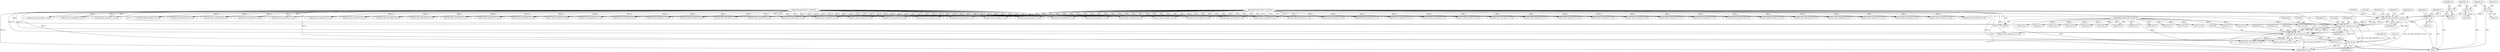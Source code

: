 digraph "0_openssl_a7a44ba55cb4f884c6bc9ceac90072dea38e66d0_0@array" {
"1000155" [label="(Call,r[1]=c2)"];
"1000145" [label="(Call,mul_add_c(a[1],b[0],c2,c3,c1))"];
"1000102" [label="(MethodParameterIn,BN_ULONG *a)"];
"1000117" [label="(Call,mul_add_c(a[0],b[0],c1,c2,c3))"];
"1000103" [label="(MethodParameterIn,BN_ULONG *b)"];
"1000108" [label="(Call,c1=0)"];
"1000111" [label="(Call,c2=0)"];
"1000114" [label="(Call,c3=0)"];
"1000135" [label="(Call,mul_add_c(a[0],b[1],c2,c3,c1))"];
"1000132" [label="(Call,c1=0)"];
"1000101" [label="(MethodParameterIn,BN_ULONG *r)"];
"1000727" [label="(Call,mul_add_c(a[3],b[7],c2,c3,c1))"];
"1000679" [label="(Call,r[9]=c1)"];
"1000121" [label="(Call,b[0])"];
"1000221" [label="(Call,mul_add_c(a[2],b[1],c1,c2,c3))"];
"1000571" [label="(Call,mul_add_c(a[4],b[4],c3,c1,c2))"];
"1000112" [label="(Identifier,c2)"];
"1000127" [label="(Call,r[0]=c1)"];
"1000591" [label="(Call,mul_add_c(a[2],b[6],c3,c1,c2))"];
"1000113" [label="(Literal,0)"];
"1000831" [label="(Call,mul_add_c(a[6],b[7],c2,c3,c1))"];
"1000126" [label="(Identifier,c3)"];
"1000649" [label="(Call,mul_add_c(a[5],b[4],c1,c2,c3))"];
"1000115" [label="(Identifier,c3)"];
"1000859" [label="(Call,mul_add_c(a[7],b[7],c3,c1,c2))"];
"1000135" [label="(Call,mul_add_c(a[0],b[1],c2,c3,c1))"];
"1000118" [label="(Call,a[0])"];
"1000669" [label="(Call,mul_add_c(a[7],b[2],c1,c2,c3))"];
"1000103" [label="(MethodParameterIn,BN_ULONG *b)"];
"1000717" [label="(Call,mul_add_c(a[4],b[6],c2,c3,c1))"];
"1000561" [label="(Call,mul_add_c(a[5],b[3],c3,c1,c2))"];
"1000132" [label="(Call,c1=0)"];
"1000415" [label="(Call,mul_add_c(a[2],b[4],c1,c2,c3))"];
"1000104" [label="(Block,)"];
"1000307" [label="(Call,mul_add_c(a[0],b[5],c3,c1,c2))"];
"1000134" [label="(Literal,0)"];
"1000745" [label="(Call,mul_add_c(a[4],b[7],c3,c1,c2))"];
"1000533" [label="(Call,r[7]=c2)"];
"1000765" [label="(Call,mul_add_c(a[6],b[5],c3,c1,c2))"];
"1000813" [label="(Call,mul_add_c(a[5],b[7],c1,c2,c3))"];
"1000395" [label="(Call,mul_add_c(a[4],b[2],c1,c2,c3))"];
"1000639" [label="(Call,mul_add_c(a[4],b[5],c1,c2,c3))"];
"1000146" [label="(Call,a[1])"];
"1000785" [label="(Call,r[11]=c3)"];
"1000161" [label="(Identifier,c2)"];
"1000259" [label="(Call,mul_add_c(a[3],b[1],c2,c3,c1))"];
"1000124" [label="(Identifier,c1)"];
"1000249" [label="(Call,mul_add_c(a[4],b[0],c2,c3,c1))"];
"1000111" [label="(Call,c2=0)"];
"1000155" [label="(Call,r[1]=c2)"];
"1000551" [label="(Call,mul_add_c(a[6],b[2],c3,c1,c2))"];
"1000707" [label="(Call,mul_add_c(a[5],b[5],c2,c3,c1))"];
"1000279" [label="(Call,mul_add_c(a[1],b[3],c2,c3,c1))"];
"1000241" [label="(Call,r[3]=c1)"];
"1000851" [label="(Call,r[13]=c2)"];
"1000619" [label="(Call,mul_add_c(a[2],b[7],c1,c2,c3))"];
"1000405" [label="(Call,mul_add_c(a[3],b[3],c1,c2,c3))"];
"1000183" [label="(Call,mul_add_c(a[0],b[2],c3,c1,c2))"];
"1000114" [label="(Call,c3=0)"];
"1000473" [label="(Call,mul_add_c(a[2],b[5],c2,c3,c1))"];
"1000143" [label="(Identifier,c3)"];
"1000136" [label="(Call,a[0])"];
"1000874" [label="(Call,r[15]=c1)"];
"1000425" [label="(Call,mul_add_c(a[1],b[5],c1,c2,c3))"];
"1000157" [label="(Identifier,r)"];
"1000116" [label="(Literal,0)"];
"1000156" [label="(Call,r[1])"];
"1000327" [label="(Call,mul_add_c(a[2],b[3],c3,c1,c2))"];
"1000463" [label="(Call,mul_add_c(a[1],b[6],c2,c3,c1))"];
"1000110" [label="(Literal,0)"];
"1000154" [label="(Identifier,c1)"];
"1000149" [label="(Call,b[0])"];
"1000755" [label="(Call,mul_add_c(a[5],b[6],c3,c1,c2))"];
"1000142" [label="(Identifier,c2)"];
"1000299" [label="(Call,r[4]=c2)"];
"1000581" [label="(Call,mul_add_c(a[3],b[5],c3,c1,c2))"];
"1000137" [label="(Identifier,a)"];
"1000687" [label="(Call,mul_add_c(a[7],b[3],c2,c3,c1))"];
"1000153" [label="(Identifier,c3)"];
"1000108" [label="(Call,c1=0)"];
"1000375" [label="(Call,mul_add_c(a[6],b[0],c1,c2,c3))"];
"1000201" [label="(Call,mul_add_c(a[0],b[3],c1,c2,c3))"];
"1000101" [label="(MethodParameterIn,BN_ULONG *r)"];
"1000629" [label="(Call,mul_add_c(a[3],b[6],c1,c2,c3))"];
"1000119" [label="(Identifier,a)"];
"1000503" [label="(Call,mul_add_c(a[5],b[2],c2,c3,c1))"];
"1000601" [label="(Call,mul_add_c(a[1],b[7],c3,c1,c2))"];
"1000231" [label="(Call,mul_add_c(a[3],b[0],c1,c2,c3))"];
"1000869" [label="(Call,r[14]=c3)"];
"1000841" [label="(Call,mul_add_c(a[7],b[6],c2,c3,c1))"];
"1000523" [label="(Call,mul_add_c(a[7],b[0],c2,c3,c1))"];
"1000109" [label="(Identifier,c1)"];
"1000317" [label="(Call,mul_add_c(a[1],b[4],c3,c1,c2))"];
"1000357" [label="(Call,mul_add_c(a[5],b[0],c3,c1,c2))"];
"1000793" [label="(Call,mul_add_c(a[7],b[5],c1,c2,c3))"];
"1000775" [label="(Call,mul_add_c(a[7],b[4],c3,c1,c2))"];
"1000483" [label="(Call,mul_add_c(a[3],b[4],c2,c3,c1))"];
"1000147" [label="(Identifier,a)"];
"1000823" [label="(Call,r[12]=c1)"];
"1000129" [label="(Identifier,r)"];
"1000193" [label="(Call,r[2]=c3)"];
"1000145" [label="(Call,mul_add_c(a[1],b[0],c2,c3,c1))"];
"1000697" [label="(Call,mul_add_c(a[6],b[4],c2,c3,c1))"];
"1000737" [label="(Call,r[10]=c2)"];
"1000117" [label="(Call,mul_add_c(a[0],b[0],c1,c2,c3))"];
"1000493" [label="(Call,mul_add_c(a[4],b[3],c2,c3,c1))"];
"1000211" [label="(Call,mul_add_c(a[1],b[2],c1,c2,c3))"];
"1000453" [label="(Call,mul_add_c(a[0],b[7],c2,c3,c1))"];
"1000125" [label="(Identifier,c2)"];
"1000347" [label="(Call,mul_add_c(a[4],b[1],c3,c1,c2))"];
"1000435" [label="(Call,mul_add_c(a[0],b[6],c1,c2,c3))"];
"1000541" [label="(Call,mul_add_c(a[7],b[1],c3,c1,c2))"];
"1000144" [label="(Identifier,c1)"];
"1000163" [label="(Call,mul_add_c(a[2],b[0],c3,c1,c2))"];
"1000173" [label="(Call,mul_add_c(a[1],b[1],c3,c1,c2))"];
"1000289" [label="(Call,mul_add_c(a[0],b[4],c2,c3,c1))"];
"1000385" [label="(Call,mul_add_c(a[5],b[1],c1,c2,c3))"];
"1000367" [label="(Call,r[5]=c3)"];
"1000445" [label="(Call,r[6]=c1)"];
"1000139" [label="(Call,b[1])"];
"1000879" [label="(MethodReturn,void)"];
"1000513" [label="(Call,mul_add_c(a[6],b[1],c2,c3,c1))"];
"1000159" [label="(Identifier,c2)"];
"1000269" [label="(Call,mul_add_c(a[2],b[2],c2,c3,c1))"];
"1000133" [label="(Identifier,c1)"];
"1000803" [label="(Call,mul_add_c(a[6],b[6],c1,c2,c3))"];
"1000152" [label="(Identifier,c2)"];
"1000102" [label="(MethodParameterIn,BN_ULONG *a)"];
"1000611" [label="(Call,r[8]=c3)"];
"1000659" [label="(Call,mul_add_c(a[6],b[3],c1,c2,c3))"];
"1000337" [label="(Call,mul_add_c(a[3],b[2],c3,c1,c2))"];
"1000155" -> "1000104"  [label="AST: "];
"1000155" -> "1000159"  [label="CFG: "];
"1000156" -> "1000155"  [label="AST: "];
"1000159" -> "1000155"  [label="AST: "];
"1000161" -> "1000155"  [label="CFG: "];
"1000155" -> "1000879"  [label="DDG: r[1]"];
"1000145" -> "1000155"  [label="DDG: c2"];
"1000101" -> "1000155"  [label="DDG: r"];
"1000145" -> "1000104"  [label="AST: "];
"1000145" -> "1000154"  [label="CFG: "];
"1000146" -> "1000145"  [label="AST: "];
"1000149" -> "1000145"  [label="AST: "];
"1000152" -> "1000145"  [label="AST: "];
"1000153" -> "1000145"  [label="AST: "];
"1000154" -> "1000145"  [label="AST: "];
"1000157" -> "1000145"  [label="CFG: "];
"1000145" -> "1000879"  [label="DDG: mul_add_c(a[1],b[0],c2,c3,c1)"];
"1000102" -> "1000145"  [label="DDG: a"];
"1000117" -> "1000145"  [label="DDG: b[0]"];
"1000103" -> "1000145"  [label="DDG: b"];
"1000135" -> "1000145"  [label="DDG: c2"];
"1000135" -> "1000145"  [label="DDG: c3"];
"1000135" -> "1000145"  [label="DDG: c1"];
"1000145" -> "1000163"  [label="DDG: b[0]"];
"1000145" -> "1000163"  [label="DDG: c3"];
"1000145" -> "1000163"  [label="DDG: c1"];
"1000145" -> "1000173"  [label="DDG: a[1]"];
"1000102" -> "1000100"  [label="AST: "];
"1000102" -> "1000879"  [label="DDG: a"];
"1000102" -> "1000117"  [label="DDG: a"];
"1000102" -> "1000135"  [label="DDG: a"];
"1000102" -> "1000163"  [label="DDG: a"];
"1000102" -> "1000173"  [label="DDG: a"];
"1000102" -> "1000183"  [label="DDG: a"];
"1000102" -> "1000201"  [label="DDG: a"];
"1000102" -> "1000211"  [label="DDG: a"];
"1000102" -> "1000221"  [label="DDG: a"];
"1000102" -> "1000231"  [label="DDG: a"];
"1000102" -> "1000249"  [label="DDG: a"];
"1000102" -> "1000259"  [label="DDG: a"];
"1000102" -> "1000269"  [label="DDG: a"];
"1000102" -> "1000279"  [label="DDG: a"];
"1000102" -> "1000289"  [label="DDG: a"];
"1000102" -> "1000307"  [label="DDG: a"];
"1000102" -> "1000317"  [label="DDG: a"];
"1000102" -> "1000327"  [label="DDG: a"];
"1000102" -> "1000337"  [label="DDG: a"];
"1000102" -> "1000347"  [label="DDG: a"];
"1000102" -> "1000357"  [label="DDG: a"];
"1000102" -> "1000375"  [label="DDG: a"];
"1000102" -> "1000385"  [label="DDG: a"];
"1000102" -> "1000395"  [label="DDG: a"];
"1000102" -> "1000405"  [label="DDG: a"];
"1000102" -> "1000415"  [label="DDG: a"];
"1000102" -> "1000425"  [label="DDG: a"];
"1000102" -> "1000435"  [label="DDG: a"];
"1000102" -> "1000453"  [label="DDG: a"];
"1000102" -> "1000463"  [label="DDG: a"];
"1000102" -> "1000473"  [label="DDG: a"];
"1000102" -> "1000483"  [label="DDG: a"];
"1000102" -> "1000493"  [label="DDG: a"];
"1000102" -> "1000503"  [label="DDG: a"];
"1000102" -> "1000513"  [label="DDG: a"];
"1000102" -> "1000523"  [label="DDG: a"];
"1000102" -> "1000541"  [label="DDG: a"];
"1000102" -> "1000551"  [label="DDG: a"];
"1000102" -> "1000561"  [label="DDG: a"];
"1000102" -> "1000571"  [label="DDG: a"];
"1000102" -> "1000581"  [label="DDG: a"];
"1000102" -> "1000591"  [label="DDG: a"];
"1000102" -> "1000601"  [label="DDG: a"];
"1000102" -> "1000619"  [label="DDG: a"];
"1000102" -> "1000629"  [label="DDG: a"];
"1000102" -> "1000639"  [label="DDG: a"];
"1000102" -> "1000649"  [label="DDG: a"];
"1000102" -> "1000659"  [label="DDG: a"];
"1000102" -> "1000669"  [label="DDG: a"];
"1000102" -> "1000687"  [label="DDG: a"];
"1000102" -> "1000697"  [label="DDG: a"];
"1000102" -> "1000707"  [label="DDG: a"];
"1000102" -> "1000717"  [label="DDG: a"];
"1000102" -> "1000727"  [label="DDG: a"];
"1000102" -> "1000745"  [label="DDG: a"];
"1000102" -> "1000755"  [label="DDG: a"];
"1000102" -> "1000765"  [label="DDG: a"];
"1000102" -> "1000775"  [label="DDG: a"];
"1000102" -> "1000793"  [label="DDG: a"];
"1000102" -> "1000803"  [label="DDG: a"];
"1000102" -> "1000813"  [label="DDG: a"];
"1000102" -> "1000831"  [label="DDG: a"];
"1000102" -> "1000841"  [label="DDG: a"];
"1000102" -> "1000859"  [label="DDG: a"];
"1000117" -> "1000104"  [label="AST: "];
"1000117" -> "1000126"  [label="CFG: "];
"1000118" -> "1000117"  [label="AST: "];
"1000121" -> "1000117"  [label="AST: "];
"1000124" -> "1000117"  [label="AST: "];
"1000125" -> "1000117"  [label="AST: "];
"1000126" -> "1000117"  [label="AST: "];
"1000129" -> "1000117"  [label="CFG: "];
"1000117" -> "1000879"  [label="DDG: mul_add_c(a[0],b[0],c1,c2,c3)"];
"1000103" -> "1000117"  [label="DDG: b"];
"1000108" -> "1000117"  [label="DDG: c1"];
"1000111" -> "1000117"  [label="DDG: c2"];
"1000114" -> "1000117"  [label="DDG: c3"];
"1000117" -> "1000127"  [label="DDG: c1"];
"1000117" -> "1000135"  [label="DDG: a[0]"];
"1000117" -> "1000135"  [label="DDG: c2"];
"1000117" -> "1000135"  [label="DDG: c3"];
"1000103" -> "1000100"  [label="AST: "];
"1000103" -> "1000879"  [label="DDG: b"];
"1000103" -> "1000135"  [label="DDG: b"];
"1000103" -> "1000163"  [label="DDG: b"];
"1000103" -> "1000173"  [label="DDG: b"];
"1000103" -> "1000183"  [label="DDG: b"];
"1000103" -> "1000201"  [label="DDG: b"];
"1000103" -> "1000211"  [label="DDG: b"];
"1000103" -> "1000221"  [label="DDG: b"];
"1000103" -> "1000231"  [label="DDG: b"];
"1000103" -> "1000249"  [label="DDG: b"];
"1000103" -> "1000259"  [label="DDG: b"];
"1000103" -> "1000269"  [label="DDG: b"];
"1000103" -> "1000279"  [label="DDG: b"];
"1000103" -> "1000289"  [label="DDG: b"];
"1000103" -> "1000307"  [label="DDG: b"];
"1000103" -> "1000317"  [label="DDG: b"];
"1000103" -> "1000327"  [label="DDG: b"];
"1000103" -> "1000337"  [label="DDG: b"];
"1000103" -> "1000347"  [label="DDG: b"];
"1000103" -> "1000357"  [label="DDG: b"];
"1000103" -> "1000375"  [label="DDG: b"];
"1000103" -> "1000385"  [label="DDG: b"];
"1000103" -> "1000395"  [label="DDG: b"];
"1000103" -> "1000405"  [label="DDG: b"];
"1000103" -> "1000415"  [label="DDG: b"];
"1000103" -> "1000425"  [label="DDG: b"];
"1000103" -> "1000435"  [label="DDG: b"];
"1000103" -> "1000453"  [label="DDG: b"];
"1000103" -> "1000463"  [label="DDG: b"];
"1000103" -> "1000473"  [label="DDG: b"];
"1000103" -> "1000483"  [label="DDG: b"];
"1000103" -> "1000493"  [label="DDG: b"];
"1000103" -> "1000503"  [label="DDG: b"];
"1000103" -> "1000513"  [label="DDG: b"];
"1000103" -> "1000523"  [label="DDG: b"];
"1000103" -> "1000541"  [label="DDG: b"];
"1000103" -> "1000551"  [label="DDG: b"];
"1000103" -> "1000561"  [label="DDG: b"];
"1000103" -> "1000571"  [label="DDG: b"];
"1000103" -> "1000581"  [label="DDG: b"];
"1000103" -> "1000591"  [label="DDG: b"];
"1000103" -> "1000601"  [label="DDG: b"];
"1000103" -> "1000619"  [label="DDG: b"];
"1000103" -> "1000629"  [label="DDG: b"];
"1000103" -> "1000639"  [label="DDG: b"];
"1000103" -> "1000649"  [label="DDG: b"];
"1000103" -> "1000659"  [label="DDG: b"];
"1000103" -> "1000669"  [label="DDG: b"];
"1000103" -> "1000687"  [label="DDG: b"];
"1000103" -> "1000697"  [label="DDG: b"];
"1000103" -> "1000707"  [label="DDG: b"];
"1000103" -> "1000717"  [label="DDG: b"];
"1000103" -> "1000727"  [label="DDG: b"];
"1000103" -> "1000745"  [label="DDG: b"];
"1000103" -> "1000755"  [label="DDG: b"];
"1000103" -> "1000765"  [label="DDG: b"];
"1000103" -> "1000775"  [label="DDG: b"];
"1000103" -> "1000793"  [label="DDG: b"];
"1000103" -> "1000803"  [label="DDG: b"];
"1000103" -> "1000813"  [label="DDG: b"];
"1000103" -> "1000831"  [label="DDG: b"];
"1000103" -> "1000841"  [label="DDG: b"];
"1000103" -> "1000859"  [label="DDG: b"];
"1000108" -> "1000104"  [label="AST: "];
"1000108" -> "1000110"  [label="CFG: "];
"1000109" -> "1000108"  [label="AST: "];
"1000110" -> "1000108"  [label="AST: "];
"1000112" -> "1000108"  [label="CFG: "];
"1000111" -> "1000104"  [label="AST: "];
"1000111" -> "1000113"  [label="CFG: "];
"1000112" -> "1000111"  [label="AST: "];
"1000113" -> "1000111"  [label="AST: "];
"1000115" -> "1000111"  [label="CFG: "];
"1000114" -> "1000104"  [label="AST: "];
"1000114" -> "1000116"  [label="CFG: "];
"1000115" -> "1000114"  [label="AST: "];
"1000116" -> "1000114"  [label="AST: "];
"1000119" -> "1000114"  [label="CFG: "];
"1000135" -> "1000104"  [label="AST: "];
"1000135" -> "1000144"  [label="CFG: "];
"1000136" -> "1000135"  [label="AST: "];
"1000139" -> "1000135"  [label="AST: "];
"1000142" -> "1000135"  [label="AST: "];
"1000143" -> "1000135"  [label="AST: "];
"1000144" -> "1000135"  [label="AST: "];
"1000147" -> "1000135"  [label="CFG: "];
"1000135" -> "1000879"  [label="DDG: mul_add_c(a[0],b[1],c2,c3,c1)"];
"1000132" -> "1000135"  [label="DDG: c1"];
"1000135" -> "1000173"  [label="DDG: b[1]"];
"1000135" -> "1000183"  [label="DDG: a[0]"];
"1000132" -> "1000104"  [label="AST: "];
"1000132" -> "1000134"  [label="CFG: "];
"1000133" -> "1000132"  [label="AST: "];
"1000134" -> "1000132"  [label="AST: "];
"1000137" -> "1000132"  [label="CFG: "];
"1000101" -> "1000100"  [label="AST: "];
"1000101" -> "1000879"  [label="DDG: r"];
"1000101" -> "1000127"  [label="DDG: r"];
"1000101" -> "1000193"  [label="DDG: r"];
"1000101" -> "1000241"  [label="DDG: r"];
"1000101" -> "1000299"  [label="DDG: r"];
"1000101" -> "1000367"  [label="DDG: r"];
"1000101" -> "1000445"  [label="DDG: r"];
"1000101" -> "1000533"  [label="DDG: r"];
"1000101" -> "1000611"  [label="DDG: r"];
"1000101" -> "1000679"  [label="DDG: r"];
"1000101" -> "1000737"  [label="DDG: r"];
"1000101" -> "1000785"  [label="DDG: r"];
"1000101" -> "1000823"  [label="DDG: r"];
"1000101" -> "1000851"  [label="DDG: r"];
"1000101" -> "1000869"  [label="DDG: r"];
"1000101" -> "1000874"  [label="DDG: r"];
}
